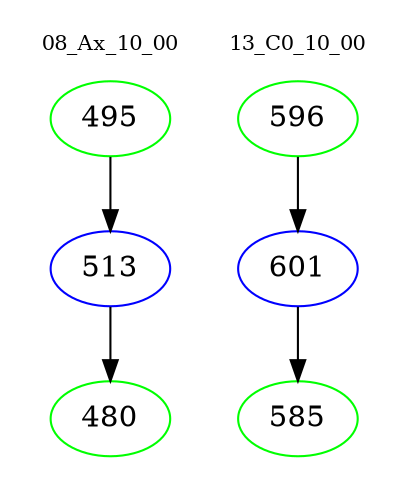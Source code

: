 digraph{
subgraph cluster_0 {
color = white
label = "08_Ax_10_00";
fontsize=10;
T0_495 [label="495", color="green"]
T0_495 -> T0_513 [color="black"]
T0_513 [label="513", color="blue"]
T0_513 -> T0_480 [color="black"]
T0_480 [label="480", color="green"]
}
subgraph cluster_1 {
color = white
label = "13_C0_10_00";
fontsize=10;
T1_596 [label="596", color="green"]
T1_596 -> T1_601 [color="black"]
T1_601 [label="601", color="blue"]
T1_601 -> T1_585 [color="black"]
T1_585 [label="585", color="green"]
}
}
